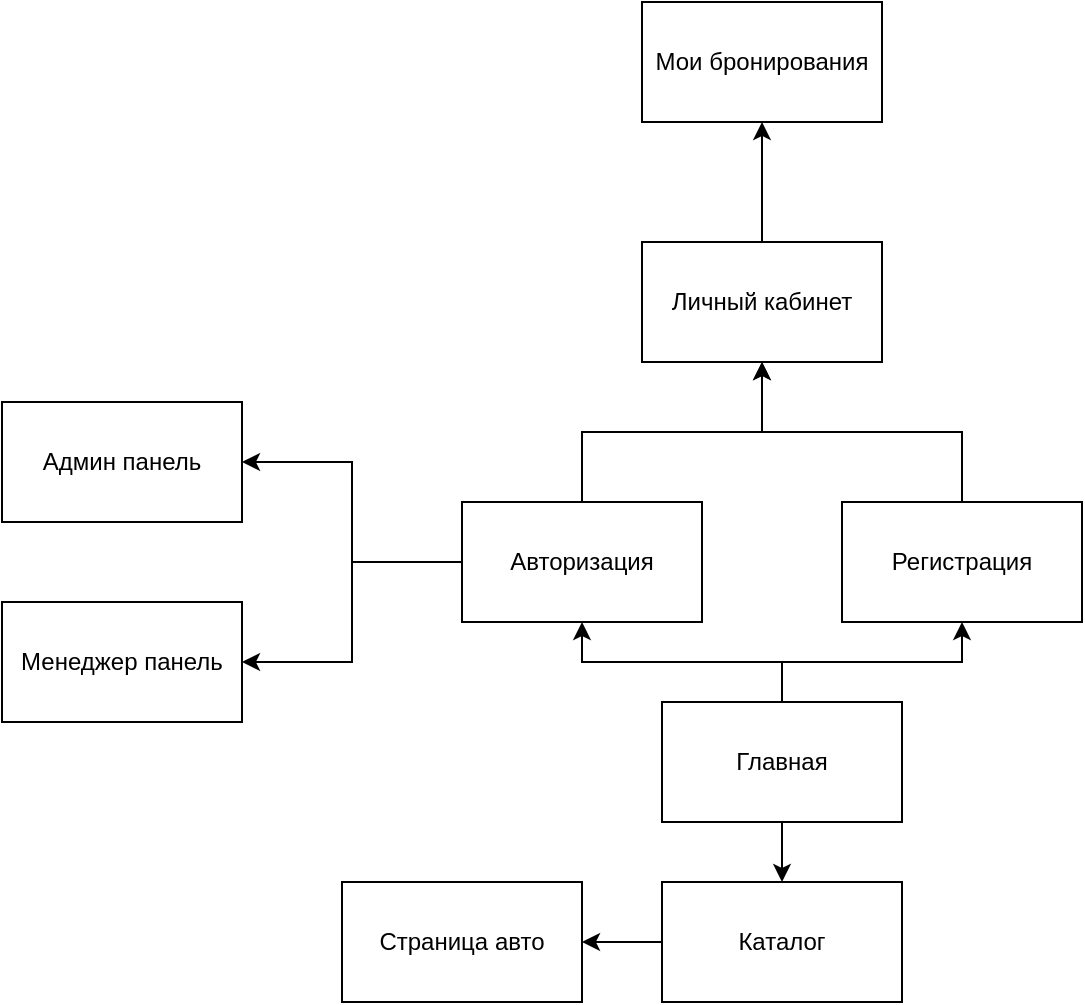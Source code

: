 <mxfile version="27.0.6">
  <diagram name="Страница — 1" id="pJxwWaSKNsiK9Uz07bFz">
    <mxGraphModel dx="1426" dy="823" grid="1" gridSize="10" guides="1" tooltips="1" connect="1" arrows="1" fold="1" page="1" pageScale="1" pageWidth="827" pageHeight="1169" math="0" shadow="0">
      <root>
        <mxCell id="0" />
        <mxCell id="1" parent="0" />
        <mxCell id="z3WSKayu3pLSzVkKCeYQ-3" value="" style="edgeStyle=orthogonalEdgeStyle;rounded=0;orthogonalLoop=1;jettySize=auto;html=1;" edge="1" parent="1" source="z3WSKayu3pLSzVkKCeYQ-1" target="z3WSKayu3pLSzVkKCeYQ-2">
          <mxGeometry relative="1" as="geometry" />
        </mxCell>
        <mxCell id="z3WSKayu3pLSzVkKCeYQ-5" value="" style="edgeStyle=orthogonalEdgeStyle;rounded=0;orthogonalLoop=1;jettySize=auto;html=1;" edge="1" parent="1" source="z3WSKayu3pLSzVkKCeYQ-1" target="z3WSKayu3pLSzVkKCeYQ-4">
          <mxGeometry relative="1" as="geometry" />
        </mxCell>
        <mxCell id="z3WSKayu3pLSzVkKCeYQ-14" value="" style="edgeStyle=orthogonalEdgeStyle;rounded=0;orthogonalLoop=1;jettySize=auto;html=1;" edge="1" parent="1" source="z3WSKayu3pLSzVkKCeYQ-1" target="z3WSKayu3pLSzVkKCeYQ-13">
          <mxGeometry relative="1" as="geometry" />
        </mxCell>
        <mxCell id="z3WSKayu3pLSzVkKCeYQ-1" value="Главная" style="rounded=0;whiteSpace=wrap;html=1;" vertex="1" parent="1">
          <mxGeometry x="340" y="400" width="120" height="60" as="geometry" />
        </mxCell>
        <mxCell id="z3WSKayu3pLSzVkKCeYQ-7" value="" style="edgeStyle=orthogonalEdgeStyle;rounded=0;orthogonalLoop=1;jettySize=auto;html=1;" edge="1" parent="1" source="z3WSKayu3pLSzVkKCeYQ-2" target="z3WSKayu3pLSzVkKCeYQ-6">
          <mxGeometry relative="1" as="geometry" />
        </mxCell>
        <mxCell id="z3WSKayu3pLSzVkKCeYQ-9" value="" style="edgeStyle=orthogonalEdgeStyle;rounded=0;orthogonalLoop=1;jettySize=auto;html=1;exitX=0;exitY=0.5;exitDx=0;exitDy=0;" edge="1" parent="1" source="z3WSKayu3pLSzVkKCeYQ-2" target="z3WSKayu3pLSzVkKCeYQ-8">
          <mxGeometry relative="1" as="geometry">
            <mxPoint x="220" y="320" as="sourcePoint" />
          </mxGeometry>
        </mxCell>
        <mxCell id="z3WSKayu3pLSzVkKCeYQ-11" value="" style="edgeStyle=orthogonalEdgeStyle;rounded=0;orthogonalLoop=1;jettySize=auto;html=1;" edge="1" parent="1" source="z3WSKayu3pLSzVkKCeYQ-2" target="z3WSKayu3pLSzVkKCeYQ-10">
          <mxGeometry relative="1" as="geometry" />
        </mxCell>
        <mxCell id="z3WSKayu3pLSzVkKCeYQ-2" value="Авторизация" style="rounded=0;whiteSpace=wrap;html=1;" vertex="1" parent="1">
          <mxGeometry x="240" y="300" width="120" height="60" as="geometry" />
        </mxCell>
        <mxCell id="z3WSKayu3pLSzVkKCeYQ-12" style="edgeStyle=orthogonalEdgeStyle;rounded=0;orthogonalLoop=1;jettySize=auto;html=1;entryX=0.5;entryY=1;entryDx=0;entryDy=0;" edge="1" parent="1" source="z3WSKayu3pLSzVkKCeYQ-4" target="z3WSKayu3pLSzVkKCeYQ-10">
          <mxGeometry relative="1" as="geometry" />
        </mxCell>
        <mxCell id="z3WSKayu3pLSzVkKCeYQ-4" value="Регистрация" style="rounded=0;whiteSpace=wrap;html=1;" vertex="1" parent="1">
          <mxGeometry x="430" y="300" width="120" height="60" as="geometry" />
        </mxCell>
        <mxCell id="z3WSKayu3pLSzVkKCeYQ-6" value="Админ панель" style="rounded=0;whiteSpace=wrap;html=1;" vertex="1" parent="1">
          <mxGeometry x="10" y="250" width="120" height="60" as="geometry" />
        </mxCell>
        <mxCell id="z3WSKayu3pLSzVkKCeYQ-8" value="Менеджер панель" style="rounded=0;whiteSpace=wrap;html=1;" vertex="1" parent="1">
          <mxGeometry x="10" y="350" width="120" height="60" as="geometry" />
        </mxCell>
        <mxCell id="z3WSKayu3pLSzVkKCeYQ-18" value="" style="edgeStyle=orthogonalEdgeStyle;rounded=0;orthogonalLoop=1;jettySize=auto;html=1;" edge="1" parent="1" source="z3WSKayu3pLSzVkKCeYQ-10" target="z3WSKayu3pLSzVkKCeYQ-17">
          <mxGeometry relative="1" as="geometry" />
        </mxCell>
        <mxCell id="z3WSKayu3pLSzVkKCeYQ-10" value="Личный кабинет" style="rounded=0;whiteSpace=wrap;html=1;" vertex="1" parent="1">
          <mxGeometry x="330" y="170" width="120" height="60" as="geometry" />
        </mxCell>
        <mxCell id="z3WSKayu3pLSzVkKCeYQ-16" value="" style="edgeStyle=orthogonalEdgeStyle;rounded=0;orthogonalLoop=1;jettySize=auto;html=1;" edge="1" parent="1" source="z3WSKayu3pLSzVkKCeYQ-13" target="z3WSKayu3pLSzVkKCeYQ-15">
          <mxGeometry relative="1" as="geometry" />
        </mxCell>
        <mxCell id="z3WSKayu3pLSzVkKCeYQ-13" value="Каталог" style="rounded=0;whiteSpace=wrap;html=1;" vertex="1" parent="1">
          <mxGeometry x="340" y="490" width="120" height="60" as="geometry" />
        </mxCell>
        <mxCell id="z3WSKayu3pLSzVkKCeYQ-15" value="Страница авто" style="rounded=0;whiteSpace=wrap;html=1;" vertex="1" parent="1">
          <mxGeometry x="180" y="490" width="120" height="60" as="geometry" />
        </mxCell>
        <mxCell id="z3WSKayu3pLSzVkKCeYQ-17" value="Мои бронирования" style="rounded=0;whiteSpace=wrap;html=1;" vertex="1" parent="1">
          <mxGeometry x="330" y="50" width="120" height="60" as="geometry" />
        </mxCell>
      </root>
    </mxGraphModel>
  </diagram>
</mxfile>
